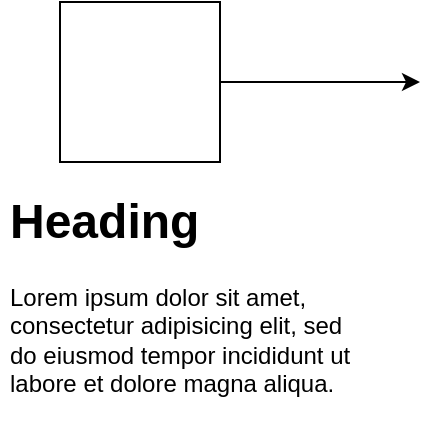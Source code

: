<mxfile version="17.1.5" type="github">
  <diagram id="kX4VWIYtTFQyk9oUXw7R" name="Page-1">
    <mxGraphModel dx="1038" dy="573" grid="1" gridSize="10" guides="1" tooltips="1" connect="1" arrows="1" fold="1" page="1" pageScale="1" pageWidth="827" pageHeight="1169" math="0" shadow="0">
      <root>
        <mxCell id="0" />
        <mxCell id="1" parent="0" />
        <mxCell id="eQhKbQdtNxKLcRLYJyXz-1" style="edgeStyle=orthogonalEdgeStyle;rounded=0;orthogonalLoop=1;jettySize=auto;html=1;exitX=1;exitY=0.5;exitDx=0;exitDy=0;" edge="1" parent="1" source="HAZL6TTkYq8DqpgPbACE-2">
          <mxGeometry relative="1" as="geometry">
            <mxPoint x="330" y="230" as="targetPoint" />
          </mxGeometry>
        </mxCell>
        <mxCell id="HAZL6TTkYq8DqpgPbACE-2" value="" style="whiteSpace=wrap;html=1;aspect=fixed;" parent="1" vertex="1">
          <mxGeometry x="150" y="190" width="80" height="80" as="geometry" />
        </mxCell>
        <mxCell id="WihYqvlNUxrmqrIJF_lL-1" value="&lt;h1&gt;Heading&lt;/h1&gt;&lt;p&gt;Lorem ipsum dolor sit amet, consectetur adipisicing elit, sed do eiusmod tempor incididunt ut labore et dolore magna aliqua.&lt;/p&gt;" style="text;html=1;strokeColor=none;fillColor=none;spacing=5;spacingTop=-20;whiteSpace=wrap;overflow=hidden;rounded=0;" vertex="1" parent="1">
          <mxGeometry x="120" y="280" width="190" height="120" as="geometry" />
        </mxCell>
      </root>
    </mxGraphModel>
  </diagram>
</mxfile>

